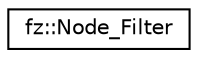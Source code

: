 digraph "Graphical Class Hierarchy"
{
 // LATEX_PDF_SIZE
  edge [fontname="Helvetica",fontsize="10",labelfontname="Helvetica",labelfontsize="10"];
  node [fontname="Helvetica",fontsize="10",shape=record];
  rankdir="LR";
  Node0 [label="fz::Node_Filter",height=0.2,width=0.4,color="black", fillcolor="white", style="filled",URL="$structfz_1_1Node__Filter.html",tooltip="Filter class that helps construct filter specifications."];
}
